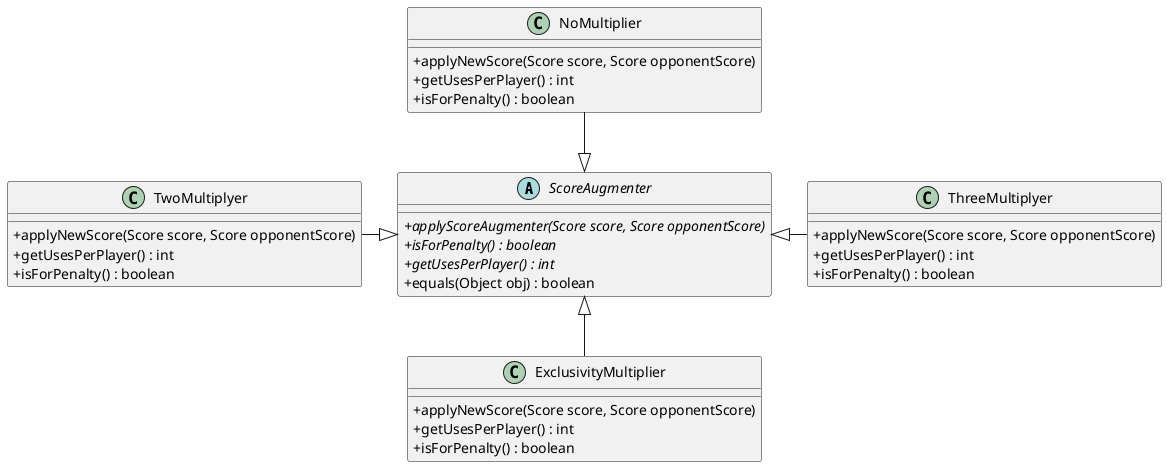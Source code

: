 @startuml DiagramaUML-DetalleAugmentation-TP2

skinparam classAttributeIconSize 0

abstract ScoreAugmenter{
    + {abstract}applyScoreAugmenter(Score score, Score opponentScore)
    + {abstract}isForPenalty() : boolean
    + {abstract}getUsesPerPlayer() : int
    + equals(Object obj) : boolean
}

class ThreeMultiplyer{
    + applyNewScore(Score score, Score opponentScore)
    + getUsesPerPlayer() : int
    + isForPenalty() : boolean
}

class TwoMultiplyer{
    + applyNewScore(Score score, Score opponentScore)
    + getUsesPerPlayer() : int
    + isForPenalty() : boolean
}

class ExclusivityMultiplier{
    + applyNewScore(Score score, Score opponentScore)
    + getUsesPerPlayer() : int
    + isForPenalty() : boolean
}

class NoMultiplier{
    + applyNewScore(Score score, Score opponentScore)
    + getUsesPerPlayer() : int
    + isForPenalty() : boolean
}


ThreeMultiplyer --left|> ScoreAugmenter
TwoMultiplyer --right|> ScoreAugmenter
NoMultiplier --down|> ScoreAugmenter

ExclusivityMultiplier --up|> ScoreAugmenter

@enduml